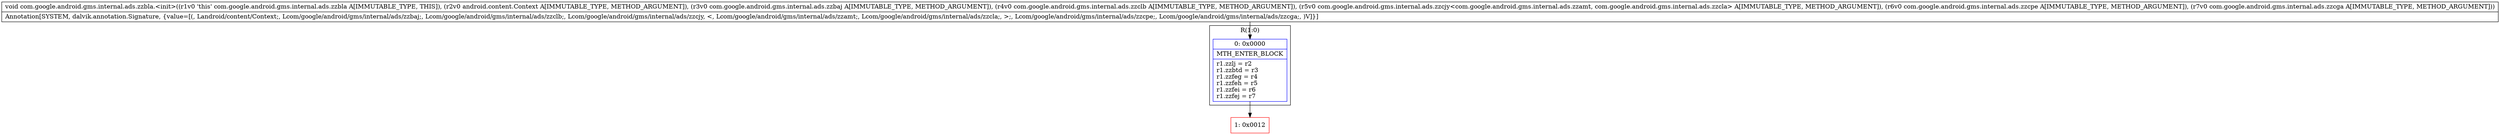 digraph "CFG forcom.google.android.gms.internal.ads.zzbla.\<init\>(Landroid\/content\/Context;Lcom\/google\/android\/gms\/internal\/ads\/zzbaj;Lcom\/google\/android\/gms\/internal\/ads\/zzclb;Lcom\/google\/android\/gms\/internal\/ads\/zzcjy;Lcom\/google\/android\/gms\/internal\/ads\/zzcpe;Lcom\/google\/android\/gms\/internal\/ads\/zzcga;)V" {
subgraph cluster_Region_1807645803 {
label = "R(1:0)";
node [shape=record,color=blue];
Node_0 [shape=record,label="{0\:\ 0x0000|MTH_ENTER_BLOCK\l|r1.zzlj = r2\lr1.zzbtd = r3\lr1.zzfeg = r4\lr1.zzfeh = r5\lr1.zzfei = r6\lr1.zzfej = r7\l}"];
}
Node_1 [shape=record,color=red,label="{1\:\ 0x0012}"];
MethodNode[shape=record,label="{void com.google.android.gms.internal.ads.zzbla.\<init\>((r1v0 'this' com.google.android.gms.internal.ads.zzbla A[IMMUTABLE_TYPE, THIS]), (r2v0 android.content.Context A[IMMUTABLE_TYPE, METHOD_ARGUMENT]), (r3v0 com.google.android.gms.internal.ads.zzbaj A[IMMUTABLE_TYPE, METHOD_ARGUMENT]), (r4v0 com.google.android.gms.internal.ads.zzclb A[IMMUTABLE_TYPE, METHOD_ARGUMENT]), (r5v0 com.google.android.gms.internal.ads.zzcjy\<com.google.android.gms.internal.ads.zzamt, com.google.android.gms.internal.ads.zzcla\> A[IMMUTABLE_TYPE, METHOD_ARGUMENT]), (r6v0 com.google.android.gms.internal.ads.zzcpe A[IMMUTABLE_TYPE, METHOD_ARGUMENT]), (r7v0 com.google.android.gms.internal.ads.zzcga A[IMMUTABLE_TYPE, METHOD_ARGUMENT]))  | Annotation[SYSTEM, dalvik.annotation.Signature, \{value=[(, Landroid\/content\/Context;, Lcom\/google\/android\/gms\/internal\/ads\/zzbaj;, Lcom\/google\/android\/gms\/internal\/ads\/zzclb;, Lcom\/google\/android\/gms\/internal\/ads\/zzcjy, \<, Lcom\/google\/android\/gms\/internal\/ads\/zzamt;, Lcom\/google\/android\/gms\/internal\/ads\/zzcla;, \>;, Lcom\/google\/android\/gms\/internal\/ads\/zzcpe;, Lcom\/google\/android\/gms\/internal\/ads\/zzcga;, )V]\}]\l}"];
MethodNode -> Node_0;
Node_0 -> Node_1;
}

